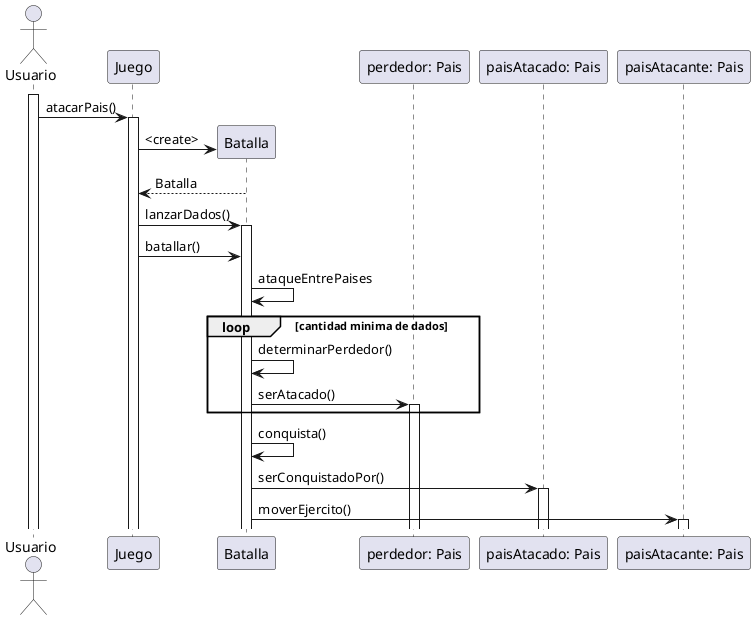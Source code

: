 @startuml diagrama
Actor Usuario
Usuario++
Usuario -> Juego: atacarPais()
Juego++
Juego -> Batalla**: <create>
Batalla --> Juego: Batalla
Juego -> Batalla: lanzarDados()
Batalla++
Juego -> Batalla: batallar()
Batalla -> Batalla: ataqueEntrePaises
loop cantidad minima de dados
    Batalla -> Batalla: determinarPerdedor()
    Participant "perdedor: Pais" as perdedor
    Batalla -> perdedor: serAtacado()
    perdedor++
end
    Batalla -> Batalla: conquista()
    Participant "paisAtacado: Pais" as paisAtacado
    Batalla -> paisAtacado: serConquistadoPor()
    paisAtacado++
    Participant "paisAtacante: Pais" as paisAtacante
    Batalla -> paisAtacante: moverEjercito()
    paisAtacante++
@enduml